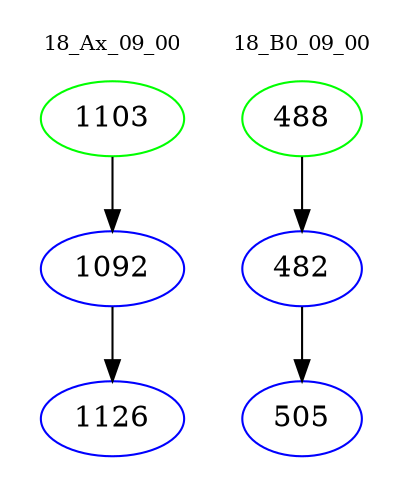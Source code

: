 digraph{
subgraph cluster_0 {
color = white
label = "18_Ax_09_00";
fontsize=10;
T0_1103 [label="1103", color="green"]
T0_1103 -> T0_1092 [color="black"]
T0_1092 [label="1092", color="blue"]
T0_1092 -> T0_1126 [color="black"]
T0_1126 [label="1126", color="blue"]
}
subgraph cluster_1 {
color = white
label = "18_B0_09_00";
fontsize=10;
T1_488 [label="488", color="green"]
T1_488 -> T1_482 [color="black"]
T1_482 [label="482", color="blue"]
T1_482 -> T1_505 [color="black"]
T1_505 [label="505", color="blue"]
}
}
